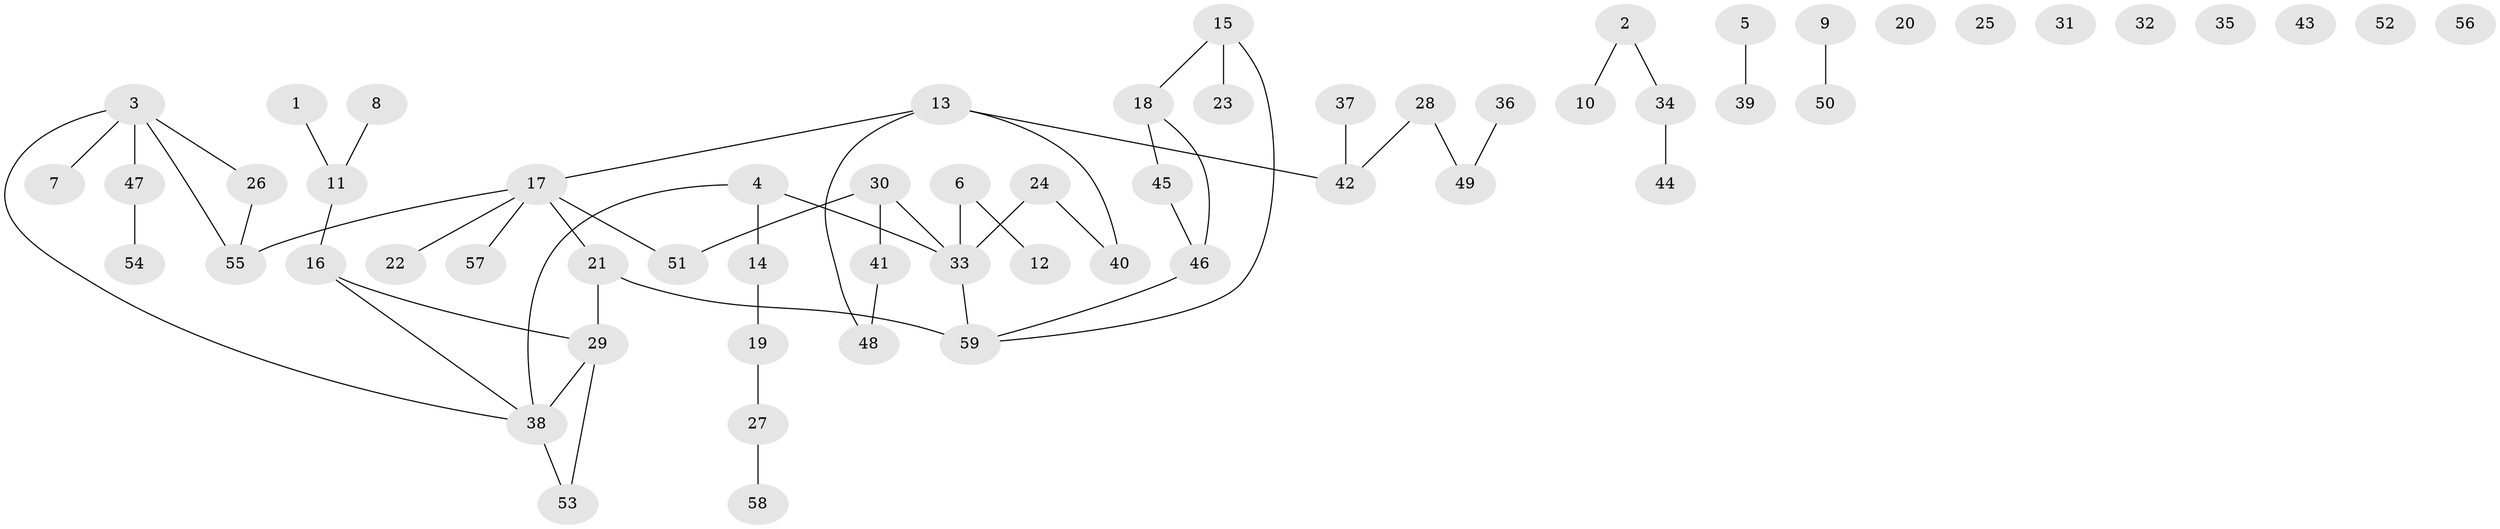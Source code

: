 // Generated by graph-tools (version 1.1) at 2025/33/03/09/25 02:33:51]
// undirected, 59 vertices, 57 edges
graph export_dot {
graph [start="1"]
  node [color=gray90,style=filled];
  1;
  2;
  3;
  4;
  5;
  6;
  7;
  8;
  9;
  10;
  11;
  12;
  13;
  14;
  15;
  16;
  17;
  18;
  19;
  20;
  21;
  22;
  23;
  24;
  25;
  26;
  27;
  28;
  29;
  30;
  31;
  32;
  33;
  34;
  35;
  36;
  37;
  38;
  39;
  40;
  41;
  42;
  43;
  44;
  45;
  46;
  47;
  48;
  49;
  50;
  51;
  52;
  53;
  54;
  55;
  56;
  57;
  58;
  59;
  1 -- 11;
  2 -- 10;
  2 -- 34;
  3 -- 7;
  3 -- 26;
  3 -- 38;
  3 -- 47;
  3 -- 55;
  4 -- 14;
  4 -- 33;
  4 -- 38;
  5 -- 39;
  6 -- 12;
  6 -- 33;
  8 -- 11;
  9 -- 50;
  11 -- 16;
  13 -- 17;
  13 -- 40;
  13 -- 42;
  13 -- 48;
  14 -- 19;
  15 -- 18;
  15 -- 23;
  15 -- 59;
  16 -- 29;
  16 -- 38;
  17 -- 21;
  17 -- 22;
  17 -- 51;
  17 -- 55;
  17 -- 57;
  18 -- 45;
  18 -- 46;
  19 -- 27;
  21 -- 29;
  21 -- 59;
  24 -- 33;
  24 -- 40;
  26 -- 55;
  27 -- 58;
  28 -- 42;
  28 -- 49;
  29 -- 38;
  29 -- 53;
  30 -- 33;
  30 -- 41;
  30 -- 51;
  33 -- 59;
  34 -- 44;
  36 -- 49;
  37 -- 42;
  38 -- 53;
  41 -- 48;
  45 -- 46;
  46 -- 59;
  47 -- 54;
}
